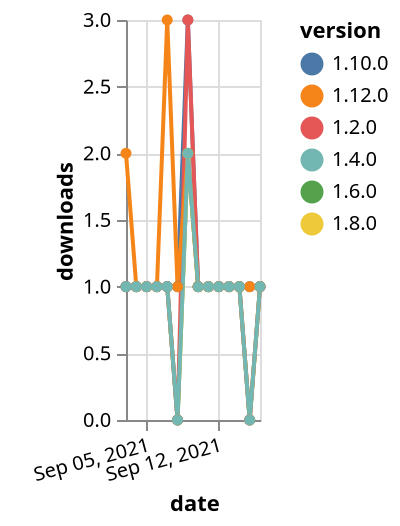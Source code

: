 {"$schema": "https://vega.github.io/schema/vega-lite/v5.json", "description": "A simple bar chart with embedded data.", "data": {"values": [{"date": "2021-09-03", "total": 202, "delta": 1, "version": "1.6.0"}, {"date": "2021-09-04", "total": 203, "delta": 1, "version": "1.6.0"}, {"date": "2021-09-05", "total": 204, "delta": 1, "version": "1.6.0"}, {"date": "2021-09-06", "total": 205, "delta": 1, "version": "1.6.0"}, {"date": "2021-09-07", "total": 206, "delta": 1, "version": "1.6.0"}, {"date": "2021-09-08", "total": 206, "delta": 0, "version": "1.6.0"}, {"date": "2021-09-09", "total": 208, "delta": 2, "version": "1.6.0"}, {"date": "2021-09-10", "total": 209, "delta": 1, "version": "1.6.0"}, {"date": "2021-09-11", "total": 210, "delta": 1, "version": "1.6.0"}, {"date": "2021-09-12", "total": 211, "delta": 1, "version": "1.6.0"}, {"date": "2021-09-13", "total": 212, "delta": 1, "version": "1.6.0"}, {"date": "2021-09-14", "total": 213, "delta": 1, "version": "1.6.0"}, {"date": "2021-09-15", "total": 213, "delta": 0, "version": "1.6.0"}, {"date": "2021-09-16", "total": 214, "delta": 1, "version": "1.6.0"}, {"date": "2021-09-03", "total": 175, "delta": 1, "version": "1.8.0"}, {"date": "2021-09-04", "total": 176, "delta": 1, "version": "1.8.0"}, {"date": "2021-09-05", "total": 177, "delta": 1, "version": "1.8.0"}, {"date": "2021-09-06", "total": 178, "delta": 1, "version": "1.8.0"}, {"date": "2021-09-07", "total": 179, "delta": 1, "version": "1.8.0"}, {"date": "2021-09-08", "total": 179, "delta": 0, "version": "1.8.0"}, {"date": "2021-09-09", "total": 181, "delta": 2, "version": "1.8.0"}, {"date": "2021-09-10", "total": 182, "delta": 1, "version": "1.8.0"}, {"date": "2021-09-11", "total": 183, "delta": 1, "version": "1.8.0"}, {"date": "2021-09-12", "total": 184, "delta": 1, "version": "1.8.0"}, {"date": "2021-09-13", "total": 185, "delta": 1, "version": "1.8.0"}, {"date": "2021-09-14", "total": 186, "delta": 1, "version": "1.8.0"}, {"date": "2021-09-15", "total": 186, "delta": 0, "version": "1.8.0"}, {"date": "2021-09-16", "total": 187, "delta": 1, "version": "1.8.0"}, {"date": "2021-09-03", "total": 198, "delta": 1, "version": "1.10.0"}, {"date": "2021-09-04", "total": 199, "delta": 1, "version": "1.10.0"}, {"date": "2021-09-05", "total": 200, "delta": 1, "version": "1.10.0"}, {"date": "2021-09-06", "total": 201, "delta": 1, "version": "1.10.0"}, {"date": "2021-09-07", "total": 202, "delta": 1, "version": "1.10.0"}, {"date": "2021-09-08", "total": 203, "delta": 1, "version": "1.10.0"}, {"date": "2021-09-09", "total": 206, "delta": 3, "version": "1.10.0"}, {"date": "2021-09-10", "total": 207, "delta": 1, "version": "1.10.0"}, {"date": "2021-09-11", "total": 208, "delta": 1, "version": "1.10.0"}, {"date": "2021-09-12", "total": 209, "delta": 1, "version": "1.10.0"}, {"date": "2021-09-13", "total": 210, "delta": 1, "version": "1.10.0"}, {"date": "2021-09-14", "total": 211, "delta": 1, "version": "1.10.0"}, {"date": "2021-09-15", "total": 212, "delta": 1, "version": "1.10.0"}, {"date": "2021-09-16", "total": 213, "delta": 1, "version": "1.10.0"}, {"date": "2021-09-03", "total": 401, "delta": 1, "version": "1.2.0"}, {"date": "2021-09-04", "total": 402, "delta": 1, "version": "1.2.0"}, {"date": "2021-09-05", "total": 403, "delta": 1, "version": "1.2.0"}, {"date": "2021-09-06", "total": 404, "delta": 1, "version": "1.2.0"}, {"date": "2021-09-07", "total": 405, "delta": 1, "version": "1.2.0"}, {"date": "2021-09-08", "total": 405, "delta": 0, "version": "1.2.0"}, {"date": "2021-09-09", "total": 408, "delta": 3, "version": "1.2.0"}, {"date": "2021-09-10", "total": 409, "delta": 1, "version": "1.2.0"}, {"date": "2021-09-11", "total": 410, "delta": 1, "version": "1.2.0"}, {"date": "2021-09-12", "total": 411, "delta": 1, "version": "1.2.0"}, {"date": "2021-09-13", "total": 412, "delta": 1, "version": "1.2.0"}, {"date": "2021-09-14", "total": 413, "delta": 1, "version": "1.2.0"}, {"date": "2021-09-15", "total": 413, "delta": 0, "version": "1.2.0"}, {"date": "2021-09-16", "total": 414, "delta": 1, "version": "1.2.0"}, {"date": "2021-09-03", "total": 123, "delta": 2, "version": "1.12.0"}, {"date": "2021-09-04", "total": 124, "delta": 1, "version": "1.12.0"}, {"date": "2021-09-05", "total": 125, "delta": 1, "version": "1.12.0"}, {"date": "2021-09-06", "total": 126, "delta": 1, "version": "1.12.0"}, {"date": "2021-09-07", "total": 129, "delta": 3, "version": "1.12.0"}, {"date": "2021-09-08", "total": 130, "delta": 1, "version": "1.12.0"}, {"date": "2021-09-09", "total": 132, "delta": 2, "version": "1.12.0"}, {"date": "2021-09-10", "total": 133, "delta": 1, "version": "1.12.0"}, {"date": "2021-09-11", "total": 134, "delta": 1, "version": "1.12.0"}, {"date": "2021-09-12", "total": 135, "delta": 1, "version": "1.12.0"}, {"date": "2021-09-13", "total": 136, "delta": 1, "version": "1.12.0"}, {"date": "2021-09-14", "total": 137, "delta": 1, "version": "1.12.0"}, {"date": "2021-09-15", "total": 138, "delta": 1, "version": "1.12.0"}, {"date": "2021-09-16", "total": 139, "delta": 1, "version": "1.12.0"}, {"date": "2021-09-03", "total": 204, "delta": 1, "version": "1.4.0"}, {"date": "2021-09-04", "total": 205, "delta": 1, "version": "1.4.0"}, {"date": "2021-09-05", "total": 206, "delta": 1, "version": "1.4.0"}, {"date": "2021-09-06", "total": 207, "delta": 1, "version": "1.4.0"}, {"date": "2021-09-07", "total": 208, "delta": 1, "version": "1.4.0"}, {"date": "2021-09-08", "total": 208, "delta": 0, "version": "1.4.0"}, {"date": "2021-09-09", "total": 210, "delta": 2, "version": "1.4.0"}, {"date": "2021-09-10", "total": 211, "delta": 1, "version": "1.4.0"}, {"date": "2021-09-11", "total": 212, "delta": 1, "version": "1.4.0"}, {"date": "2021-09-12", "total": 213, "delta": 1, "version": "1.4.0"}, {"date": "2021-09-13", "total": 214, "delta": 1, "version": "1.4.0"}, {"date": "2021-09-14", "total": 215, "delta": 1, "version": "1.4.0"}, {"date": "2021-09-15", "total": 215, "delta": 0, "version": "1.4.0"}, {"date": "2021-09-16", "total": 216, "delta": 1, "version": "1.4.0"}]}, "width": "container", "mark": {"type": "line", "point": {"filled": true}}, "encoding": {"x": {"field": "date", "type": "temporal", "timeUnit": "yearmonthdate", "title": "date", "axis": {"labelAngle": -15}}, "y": {"field": "delta", "type": "quantitative", "title": "downloads"}, "color": {"field": "version", "type": "nominal"}, "tooltip": {"field": "delta"}}}